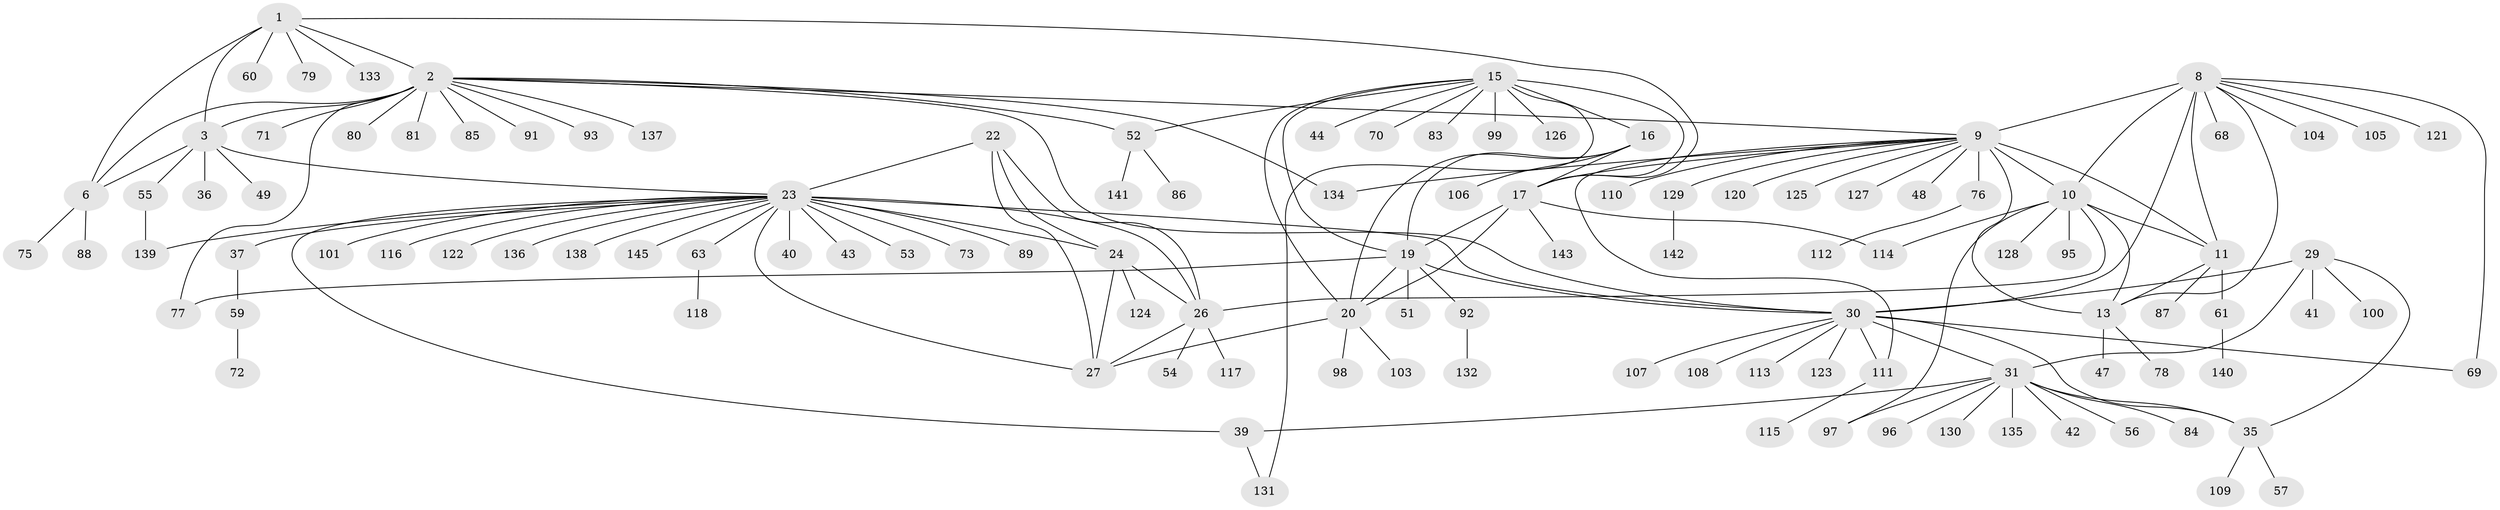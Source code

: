 // original degree distribution, {9: 0.05517241379310345, 17: 0.006896551724137931, 7: 0.05517241379310345, 13: 0.006896551724137931, 15: 0.013793103448275862, 8: 0.06206896551724138, 10: 0.006896551724137931, 11: 0.006896551724137931, 14: 0.013793103448275862, 6: 0.006896551724137931, 12: 0.006896551724137931, 1: 0.5724137931034483, 2: 0.15862068965517243, 4: 0.013793103448275862, 3: 0.013793103448275862}
// Generated by graph-tools (version 1.1) at 2025/11/02/27/25 16:11:37]
// undirected, 116 vertices, 155 edges
graph export_dot {
graph [start="1"]
  node [color=gray90,style=filled];
  1 [super="+5"];
  2 [super="+7"];
  3 [super="+4"];
  6 [super="+65"];
  8 [super="+82"];
  9 [super="+12"];
  10 [super="+14"];
  11 [super="+46"];
  13;
  15 [super="+21"];
  16 [super="+102"];
  17 [super="+18"];
  19 [super="+50"];
  20;
  22 [super="+45"];
  23 [super="+28"];
  24 [super="+25"];
  26 [super="+38"];
  27;
  29 [super="+34"];
  30 [super="+32"];
  31 [super="+33"];
  35 [super="+62"];
  36;
  37;
  39 [super="+90"];
  40;
  41;
  42;
  43;
  44;
  47;
  48;
  49;
  51 [super="+66"];
  52 [super="+74"];
  53;
  54;
  55;
  56;
  57 [super="+58"];
  59 [super="+64"];
  60;
  61 [super="+67"];
  63;
  68;
  69;
  70;
  71;
  72;
  73;
  75;
  76;
  77;
  78;
  79 [super="+94"];
  80 [super="+119"];
  81;
  83;
  84;
  85;
  86;
  87;
  88;
  89;
  91;
  92;
  93;
  95;
  96;
  97;
  98;
  99;
  100;
  101;
  103;
  104;
  105;
  106;
  107;
  108;
  109;
  110;
  111;
  112;
  113;
  114;
  115;
  116;
  117;
  118;
  120;
  121;
  122;
  123;
  124;
  125;
  126;
  127;
  128;
  129;
  130;
  131;
  132;
  133;
  134;
  135;
  136;
  137;
  138;
  139 [super="+144"];
  140;
  141;
  142;
  143;
  145;
  1 -- 2 [weight=4];
  1 -- 3 [weight=4];
  1 -- 6 [weight=2];
  1 -- 17;
  1 -- 60;
  1 -- 79;
  1 -- 133;
  2 -- 3 [weight=4];
  2 -- 6 [weight=2];
  2 -- 9;
  2 -- 52;
  2 -- 71;
  2 -- 77;
  2 -- 80;
  2 -- 81;
  2 -- 85;
  2 -- 91;
  2 -- 93;
  2 -- 134;
  2 -- 30;
  2 -- 137;
  3 -- 6 [weight=2];
  3 -- 55;
  3 -- 36;
  3 -- 49;
  3 -- 23;
  6 -- 75;
  6 -- 88;
  8 -- 9 [weight=2];
  8 -- 10 [weight=2];
  8 -- 11;
  8 -- 13;
  8 -- 30;
  8 -- 68;
  8 -- 69;
  8 -- 104;
  8 -- 105;
  8 -- 121;
  9 -- 10 [weight=4];
  9 -- 11 [weight=2];
  9 -- 13 [weight=2];
  9 -- 48;
  9 -- 76;
  9 -- 110;
  9 -- 125;
  9 -- 127;
  9 -- 129;
  9 -- 134;
  9 -- 120;
  9 -- 111;
  9 -- 17;
  10 -- 11 [weight=2];
  10 -- 13 [weight=2];
  10 -- 95;
  10 -- 114;
  10 -- 128;
  10 -- 97;
  10 -- 26;
  11 -- 13;
  11 -- 61;
  11 -- 87;
  13 -- 47;
  13 -- 78;
  15 -- 16 [weight=2];
  15 -- 17 [weight=4];
  15 -- 19 [weight=2];
  15 -- 20 [weight=2];
  15 -- 44;
  15 -- 70;
  15 -- 99;
  15 -- 131;
  15 -- 83;
  15 -- 52;
  15 -- 126;
  16 -- 17 [weight=2];
  16 -- 19;
  16 -- 20;
  16 -- 106;
  17 -- 19 [weight=2];
  17 -- 20 [weight=2];
  17 -- 143;
  17 -- 114;
  19 -- 20;
  19 -- 51;
  19 -- 92;
  19 -- 77;
  19 -- 30;
  20 -- 27;
  20 -- 98;
  20 -- 103;
  22 -- 23 [weight=2];
  22 -- 24 [weight=2];
  22 -- 26;
  22 -- 27;
  23 -- 24 [weight=4];
  23 -- 26 [weight=2];
  23 -- 27 [weight=2];
  23 -- 37;
  23 -- 43;
  23 -- 63;
  23 -- 101;
  23 -- 116;
  23 -- 136;
  23 -- 145;
  23 -- 30;
  23 -- 122;
  23 -- 39;
  23 -- 40;
  23 -- 73;
  23 -- 138;
  23 -- 53;
  23 -- 89;
  23 -- 139;
  24 -- 26 [weight=2];
  24 -- 27 [weight=2];
  24 -- 124;
  26 -- 27;
  26 -- 117;
  26 -- 54;
  29 -- 30 [weight=4];
  29 -- 31 [weight=4];
  29 -- 35 [weight=2];
  29 -- 100;
  29 -- 41;
  30 -- 31 [weight=4];
  30 -- 35 [weight=2];
  30 -- 123;
  30 -- 69;
  30 -- 107;
  30 -- 108;
  30 -- 111;
  30 -- 113;
  31 -- 35 [weight=2];
  31 -- 56;
  31 -- 135;
  31 -- 96;
  31 -- 97;
  31 -- 130;
  31 -- 39;
  31 -- 42;
  31 -- 84;
  35 -- 57;
  35 -- 109;
  37 -- 59;
  39 -- 131;
  52 -- 86;
  52 -- 141;
  55 -- 139;
  59 -- 72;
  61 -- 140;
  63 -- 118;
  76 -- 112;
  92 -- 132;
  111 -- 115;
  129 -- 142;
}
